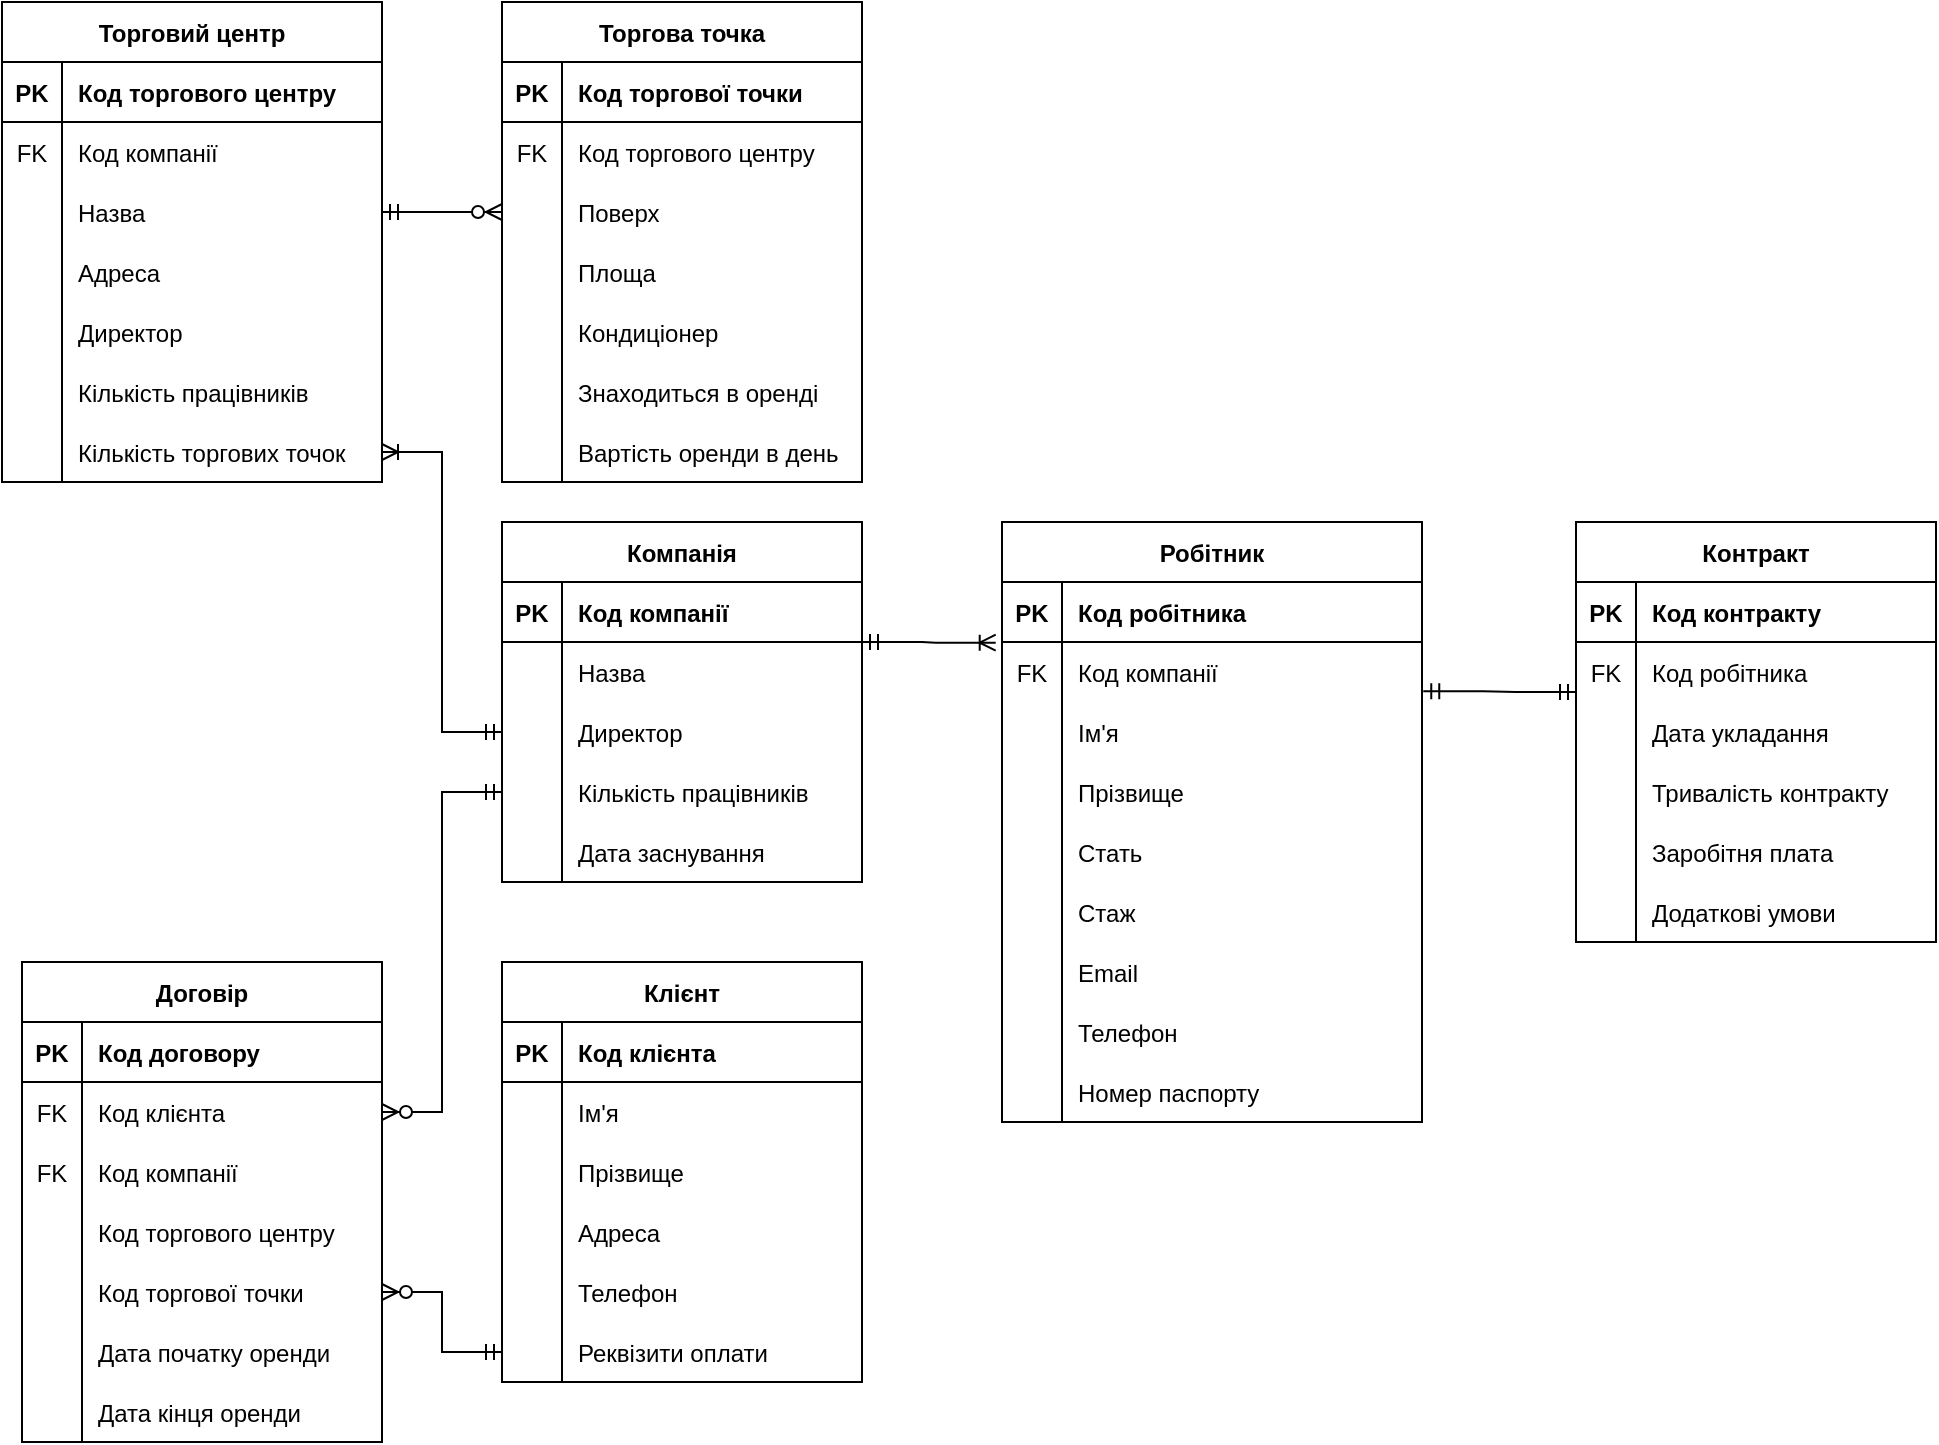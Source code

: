 <mxfile version="20.7.4" type="device"><diagram id="Esreg4ZEjZRQ2JiG6qIH" name="Page-1"><mxGraphModel dx="1969" dy="927" grid="1" gridSize="10" guides="1" tooltips="1" connect="1" arrows="1" fold="1" page="1" pageScale="1" pageWidth="827" pageHeight="1169" math="0" shadow="0"><root><mxCell id="0"/><mxCell id="1" parent="0"/><mxCell id="8ZHvWxAUhEfppY6pyDYb-1" value="Компанія" style="shape=table;startSize=30;container=1;collapsible=1;childLayout=tableLayout;fixedRows=1;rowLines=0;fontStyle=1;align=center;resizeLast=1;" parent="1" vertex="1"><mxGeometry x="290" y="280" width="180" height="180" as="geometry"><mxRectangle x="280" y="250" width="100" height="30" as="alternateBounds"/></mxGeometry></mxCell><mxCell id="8ZHvWxAUhEfppY6pyDYb-2" value="" style="shape=tableRow;horizontal=0;startSize=0;swimlaneHead=0;swimlaneBody=0;fillColor=none;collapsible=0;dropTarget=0;points=[[0,0.5],[1,0.5]];portConstraint=eastwest;top=0;left=0;right=0;bottom=1;" parent="8ZHvWxAUhEfppY6pyDYb-1" vertex="1"><mxGeometry y="30" width="180" height="30" as="geometry"/></mxCell><mxCell id="8ZHvWxAUhEfppY6pyDYb-3" value="PK" style="shape=partialRectangle;connectable=0;fillColor=none;top=0;left=0;bottom=0;right=0;fontStyle=1;overflow=hidden;" parent="8ZHvWxAUhEfppY6pyDYb-2" vertex="1"><mxGeometry width="30" height="30" as="geometry"><mxRectangle width="30" height="30" as="alternateBounds"/></mxGeometry></mxCell><mxCell id="8ZHvWxAUhEfppY6pyDYb-4" value="Код компанії" style="shape=partialRectangle;connectable=0;fillColor=none;top=0;left=0;bottom=0;right=0;align=left;spacingLeft=6;fontStyle=1;overflow=hidden;" parent="8ZHvWxAUhEfppY6pyDYb-2" vertex="1"><mxGeometry x="30" width="150" height="30" as="geometry"><mxRectangle width="150" height="30" as="alternateBounds"/></mxGeometry></mxCell><mxCell id="8ZHvWxAUhEfppY6pyDYb-173" value="" style="shape=tableRow;horizontal=0;startSize=0;swimlaneHead=0;swimlaneBody=0;fillColor=none;collapsible=0;dropTarget=0;points=[[0,0.5],[1,0.5]];portConstraint=eastwest;top=0;left=0;right=0;bottom=0;" parent="8ZHvWxAUhEfppY6pyDYb-1" vertex="1"><mxGeometry y="60" width="180" height="30" as="geometry"/></mxCell><mxCell id="8ZHvWxAUhEfppY6pyDYb-174" value="" style="shape=partialRectangle;connectable=0;fillColor=none;top=0;left=0;bottom=0;right=0;editable=1;overflow=hidden;" parent="8ZHvWxAUhEfppY6pyDYb-173" vertex="1"><mxGeometry width="30" height="30" as="geometry"><mxRectangle width="30" height="30" as="alternateBounds"/></mxGeometry></mxCell><mxCell id="8ZHvWxAUhEfppY6pyDYb-175" value="Назва" style="shape=partialRectangle;connectable=0;fillColor=none;top=0;left=0;bottom=0;right=0;align=left;spacingLeft=6;overflow=hidden;" parent="8ZHvWxAUhEfppY6pyDYb-173" vertex="1"><mxGeometry x="30" width="150" height="30" as="geometry"><mxRectangle width="150" height="30" as="alternateBounds"/></mxGeometry></mxCell><mxCell id="8ZHvWxAUhEfppY6pyDYb-5" value="" style="shape=tableRow;horizontal=0;startSize=0;swimlaneHead=0;swimlaneBody=0;fillColor=none;collapsible=0;dropTarget=0;points=[[0,0.5],[1,0.5]];portConstraint=eastwest;top=0;left=0;right=0;bottom=0;" parent="8ZHvWxAUhEfppY6pyDYb-1" vertex="1"><mxGeometry y="90" width="180" height="30" as="geometry"/></mxCell><mxCell id="8ZHvWxAUhEfppY6pyDYb-6" value="" style="shape=partialRectangle;connectable=0;fillColor=none;top=0;left=0;bottom=0;right=0;editable=1;overflow=hidden;" parent="8ZHvWxAUhEfppY6pyDYb-5" vertex="1"><mxGeometry width="30" height="30" as="geometry"><mxRectangle width="30" height="30" as="alternateBounds"/></mxGeometry></mxCell><mxCell id="8ZHvWxAUhEfppY6pyDYb-7" value="Директор" style="shape=partialRectangle;connectable=0;fillColor=none;top=0;left=0;bottom=0;right=0;align=left;spacingLeft=6;overflow=hidden;" parent="8ZHvWxAUhEfppY6pyDYb-5" vertex="1"><mxGeometry x="30" width="150" height="30" as="geometry"><mxRectangle width="150" height="30" as="alternateBounds"/></mxGeometry></mxCell><mxCell id="8ZHvWxAUhEfppY6pyDYb-8" value="" style="shape=tableRow;horizontal=0;startSize=0;swimlaneHead=0;swimlaneBody=0;fillColor=none;collapsible=0;dropTarget=0;points=[[0,0.5],[1,0.5]];portConstraint=eastwest;top=0;left=0;right=0;bottom=0;" parent="8ZHvWxAUhEfppY6pyDYb-1" vertex="1"><mxGeometry y="120" width="180" height="30" as="geometry"/></mxCell><mxCell id="8ZHvWxAUhEfppY6pyDYb-9" value="" style="shape=partialRectangle;connectable=0;fillColor=none;top=0;left=0;bottom=0;right=0;editable=1;overflow=hidden;" parent="8ZHvWxAUhEfppY6pyDYb-8" vertex="1"><mxGeometry width="30" height="30" as="geometry"><mxRectangle width="30" height="30" as="alternateBounds"/></mxGeometry></mxCell><mxCell id="8ZHvWxAUhEfppY6pyDYb-10" value="Кількість працівників" style="shape=partialRectangle;connectable=0;fillColor=none;top=0;left=0;bottom=0;right=0;align=left;spacingLeft=6;overflow=hidden;" parent="8ZHvWxAUhEfppY6pyDYb-8" vertex="1"><mxGeometry x="30" width="150" height="30" as="geometry"><mxRectangle width="150" height="30" as="alternateBounds"/></mxGeometry></mxCell><mxCell id="8ZHvWxAUhEfppY6pyDYb-158" value="" style="shape=tableRow;horizontal=0;startSize=0;swimlaneHead=0;swimlaneBody=0;fillColor=none;collapsible=0;dropTarget=0;points=[[0,0.5],[1,0.5]];portConstraint=eastwest;top=0;left=0;right=0;bottom=0;" parent="8ZHvWxAUhEfppY6pyDYb-1" vertex="1"><mxGeometry y="150" width="180" height="30" as="geometry"/></mxCell><mxCell id="8ZHvWxAUhEfppY6pyDYb-159" value="" style="shape=partialRectangle;connectable=0;fillColor=none;top=0;left=0;bottom=0;right=0;editable=1;overflow=hidden;" parent="8ZHvWxAUhEfppY6pyDYb-158" vertex="1"><mxGeometry width="30" height="30" as="geometry"><mxRectangle width="30" height="30" as="alternateBounds"/></mxGeometry></mxCell><mxCell id="8ZHvWxAUhEfppY6pyDYb-160" value="Дата заснування" style="shape=partialRectangle;connectable=0;fillColor=none;top=0;left=0;bottom=0;right=0;align=left;spacingLeft=6;overflow=hidden;" parent="8ZHvWxAUhEfppY6pyDYb-158" vertex="1"><mxGeometry x="30" width="150" height="30" as="geometry"><mxRectangle width="150" height="30" as="alternateBounds"/></mxGeometry></mxCell><mxCell id="8ZHvWxAUhEfppY6pyDYb-14" value="Торговий центр" style="shape=table;startSize=30;container=1;collapsible=1;childLayout=tableLayout;fixedRows=1;rowLines=0;fontStyle=1;align=center;resizeLast=1;" parent="1" vertex="1"><mxGeometry x="40" y="20" width="190" height="240" as="geometry"><mxRectangle x="50" y="90" width="100" height="30" as="alternateBounds"/></mxGeometry></mxCell><mxCell id="8ZHvWxAUhEfppY6pyDYb-15" value="" style="shape=tableRow;horizontal=0;startSize=0;swimlaneHead=0;swimlaneBody=0;fillColor=none;collapsible=0;dropTarget=0;points=[[0,0.5],[1,0.5]];portConstraint=eastwest;top=0;left=0;right=0;bottom=1;" parent="8ZHvWxAUhEfppY6pyDYb-14" vertex="1"><mxGeometry y="30" width="190" height="30" as="geometry"/></mxCell><mxCell id="8ZHvWxAUhEfppY6pyDYb-16" value="PK" style="shape=partialRectangle;connectable=0;fillColor=none;top=0;left=0;bottom=0;right=0;fontStyle=1;overflow=hidden;" parent="8ZHvWxAUhEfppY6pyDYb-15" vertex="1"><mxGeometry width="30" height="30" as="geometry"><mxRectangle width="30" height="30" as="alternateBounds"/></mxGeometry></mxCell><mxCell id="8ZHvWxAUhEfppY6pyDYb-17" value="Код торгового центру" style="shape=partialRectangle;connectable=0;fillColor=none;top=0;left=0;bottom=0;right=0;align=left;spacingLeft=6;fontStyle=1;overflow=hidden;" parent="8ZHvWxAUhEfppY6pyDYb-15" vertex="1"><mxGeometry x="30" width="160" height="30" as="geometry"><mxRectangle width="160" height="30" as="alternateBounds"/></mxGeometry></mxCell><mxCell id="8ZHvWxAUhEfppY6pyDYb-210" value="" style="shape=tableRow;horizontal=0;startSize=0;swimlaneHead=0;swimlaneBody=0;fillColor=none;collapsible=0;dropTarget=0;points=[[0,0.5],[1,0.5]];portConstraint=eastwest;top=0;left=0;right=0;bottom=0;" parent="8ZHvWxAUhEfppY6pyDYb-14" vertex="1"><mxGeometry y="60" width="190" height="30" as="geometry"/></mxCell><mxCell id="8ZHvWxAUhEfppY6pyDYb-211" value="FK" style="shape=partialRectangle;connectable=0;fillColor=none;top=0;left=0;bottom=0;right=0;fontStyle=0;overflow=hidden;" parent="8ZHvWxAUhEfppY6pyDYb-210" vertex="1"><mxGeometry width="30" height="30" as="geometry"><mxRectangle width="30" height="30" as="alternateBounds"/></mxGeometry></mxCell><mxCell id="8ZHvWxAUhEfppY6pyDYb-212" value="Код компанії" style="shape=partialRectangle;connectable=0;fillColor=none;top=0;left=0;bottom=0;right=0;align=left;spacingLeft=6;fontStyle=0;overflow=hidden;" parent="8ZHvWxAUhEfppY6pyDYb-210" vertex="1"><mxGeometry x="30" width="160" height="30" as="geometry"><mxRectangle width="160" height="30" as="alternateBounds"/></mxGeometry></mxCell><mxCell id="8ZHvWxAUhEfppY6pyDYb-201" value="" style="shape=tableRow;horizontal=0;startSize=0;swimlaneHead=0;swimlaneBody=0;fillColor=none;collapsible=0;dropTarget=0;points=[[0,0.5],[1,0.5]];portConstraint=eastwest;top=0;left=0;right=0;bottom=0;" parent="8ZHvWxAUhEfppY6pyDYb-14" vertex="1"><mxGeometry y="90" width="190" height="30" as="geometry"/></mxCell><mxCell id="8ZHvWxAUhEfppY6pyDYb-202" value="" style="shape=partialRectangle;connectable=0;fillColor=none;top=0;left=0;bottom=0;right=0;editable=1;overflow=hidden;" parent="8ZHvWxAUhEfppY6pyDYb-201" vertex="1"><mxGeometry width="30" height="30" as="geometry"><mxRectangle width="30" height="30" as="alternateBounds"/></mxGeometry></mxCell><mxCell id="8ZHvWxAUhEfppY6pyDYb-203" value="Назва" style="shape=partialRectangle;connectable=0;fillColor=none;top=0;left=0;bottom=0;right=0;align=left;spacingLeft=6;overflow=hidden;" parent="8ZHvWxAUhEfppY6pyDYb-201" vertex="1"><mxGeometry x="30" width="160" height="30" as="geometry"><mxRectangle width="160" height="30" as="alternateBounds"/></mxGeometry></mxCell><mxCell id="8ZHvWxAUhEfppY6pyDYb-204" value="" style="shape=tableRow;horizontal=0;startSize=0;swimlaneHead=0;swimlaneBody=0;fillColor=none;collapsible=0;dropTarget=0;points=[[0,0.5],[1,0.5]];portConstraint=eastwest;top=0;left=0;right=0;bottom=0;" parent="8ZHvWxAUhEfppY6pyDYb-14" vertex="1"><mxGeometry y="120" width="190" height="30" as="geometry"/></mxCell><mxCell id="8ZHvWxAUhEfppY6pyDYb-205" value="" style="shape=partialRectangle;connectable=0;fillColor=none;top=0;left=0;bottom=0;right=0;editable=1;overflow=hidden;" parent="8ZHvWxAUhEfppY6pyDYb-204" vertex="1"><mxGeometry width="30" height="30" as="geometry"><mxRectangle width="30" height="30" as="alternateBounds"/></mxGeometry></mxCell><mxCell id="8ZHvWxAUhEfppY6pyDYb-206" value="Адреса" style="shape=partialRectangle;connectable=0;fillColor=none;top=0;left=0;bottom=0;right=0;align=left;spacingLeft=6;overflow=hidden;" parent="8ZHvWxAUhEfppY6pyDYb-204" vertex="1"><mxGeometry x="30" width="160" height="30" as="geometry"><mxRectangle width="160" height="30" as="alternateBounds"/></mxGeometry></mxCell><mxCell id="8ZHvWxAUhEfppY6pyDYb-18" value="" style="shape=tableRow;horizontal=0;startSize=0;swimlaneHead=0;swimlaneBody=0;fillColor=none;collapsible=0;dropTarget=0;points=[[0,0.5],[1,0.5]];portConstraint=eastwest;top=0;left=0;right=0;bottom=0;" parent="8ZHvWxAUhEfppY6pyDYb-14" vertex="1"><mxGeometry y="150" width="190" height="30" as="geometry"/></mxCell><mxCell id="8ZHvWxAUhEfppY6pyDYb-19" value="" style="shape=partialRectangle;connectable=0;fillColor=none;top=0;left=0;bottom=0;right=0;editable=1;overflow=hidden;" parent="8ZHvWxAUhEfppY6pyDYb-18" vertex="1"><mxGeometry width="30" height="30" as="geometry"><mxRectangle width="30" height="30" as="alternateBounds"/></mxGeometry></mxCell><mxCell id="8ZHvWxAUhEfppY6pyDYb-20" value="Директор" style="shape=partialRectangle;connectable=0;fillColor=none;top=0;left=0;bottom=0;right=0;align=left;spacingLeft=6;overflow=hidden;" parent="8ZHvWxAUhEfppY6pyDYb-18" vertex="1"><mxGeometry x="30" width="160" height="30" as="geometry"><mxRectangle width="160" height="30" as="alternateBounds"/></mxGeometry></mxCell><mxCell id="8ZHvWxAUhEfppY6pyDYb-21" value="" style="shape=tableRow;horizontal=0;startSize=0;swimlaneHead=0;swimlaneBody=0;fillColor=none;collapsible=0;dropTarget=0;points=[[0,0.5],[1,0.5]];portConstraint=eastwest;top=0;left=0;right=0;bottom=0;" parent="8ZHvWxAUhEfppY6pyDYb-14" vertex="1"><mxGeometry y="180" width="190" height="30" as="geometry"/></mxCell><mxCell id="8ZHvWxAUhEfppY6pyDYb-22" value="" style="shape=partialRectangle;connectable=0;fillColor=none;top=0;left=0;bottom=0;right=0;editable=1;overflow=hidden;" parent="8ZHvWxAUhEfppY6pyDYb-21" vertex="1"><mxGeometry width="30" height="30" as="geometry"><mxRectangle width="30" height="30" as="alternateBounds"/></mxGeometry></mxCell><mxCell id="8ZHvWxAUhEfppY6pyDYb-23" value="Кількість працівників" style="shape=partialRectangle;connectable=0;fillColor=none;top=0;left=0;bottom=0;right=0;align=left;spacingLeft=6;overflow=hidden;" parent="8ZHvWxAUhEfppY6pyDYb-21" vertex="1"><mxGeometry x="30" width="160" height="30" as="geometry"><mxRectangle width="160" height="30" as="alternateBounds"/></mxGeometry></mxCell><mxCell id="8ZHvWxAUhEfppY6pyDYb-24" value="" style="shape=tableRow;horizontal=0;startSize=0;swimlaneHead=0;swimlaneBody=0;fillColor=none;collapsible=0;dropTarget=0;points=[[0,0.5],[1,0.5]];portConstraint=eastwest;top=0;left=0;right=0;bottom=0;" parent="8ZHvWxAUhEfppY6pyDYb-14" vertex="1"><mxGeometry y="210" width="190" height="30" as="geometry"/></mxCell><mxCell id="8ZHvWxAUhEfppY6pyDYb-25" value="" style="shape=partialRectangle;connectable=0;fillColor=none;top=0;left=0;bottom=0;right=0;editable=1;overflow=hidden;" parent="8ZHvWxAUhEfppY6pyDYb-24" vertex="1"><mxGeometry width="30" height="30" as="geometry"><mxRectangle width="30" height="30" as="alternateBounds"/></mxGeometry></mxCell><mxCell id="8ZHvWxAUhEfppY6pyDYb-26" value="Кількість торгових точок" style="shape=partialRectangle;connectable=0;fillColor=none;top=0;left=0;bottom=0;right=0;align=left;spacingLeft=6;overflow=hidden;" parent="8ZHvWxAUhEfppY6pyDYb-24" vertex="1"><mxGeometry x="30" width="160" height="30" as="geometry"><mxRectangle width="160" height="30" as="alternateBounds"/></mxGeometry></mxCell><mxCell id="8ZHvWxAUhEfppY6pyDYb-27" value="Торгова точка" style="shape=table;startSize=30;container=1;collapsible=1;childLayout=tableLayout;fixedRows=1;rowLines=0;fontStyle=1;align=center;resizeLast=1;" parent="1" vertex="1"><mxGeometry x="290" y="20" width="180" height="240" as="geometry"><mxRectangle x="50" y="90" width="100" height="30" as="alternateBounds"/></mxGeometry></mxCell><mxCell id="8ZHvWxAUhEfppY6pyDYb-28" value="" style="shape=tableRow;horizontal=0;startSize=0;swimlaneHead=0;swimlaneBody=0;fillColor=none;collapsible=0;dropTarget=0;points=[[0,0.5],[1,0.5]];portConstraint=eastwest;top=0;left=0;right=0;bottom=1;" parent="8ZHvWxAUhEfppY6pyDYb-27" vertex="1"><mxGeometry y="30" width="180" height="30" as="geometry"/></mxCell><mxCell id="8ZHvWxAUhEfppY6pyDYb-29" value="PK" style="shape=partialRectangle;connectable=0;fillColor=none;top=0;left=0;bottom=0;right=0;fontStyle=1;overflow=hidden;" parent="8ZHvWxAUhEfppY6pyDYb-28" vertex="1"><mxGeometry width="30" height="30" as="geometry"><mxRectangle width="30" height="30" as="alternateBounds"/></mxGeometry></mxCell><mxCell id="8ZHvWxAUhEfppY6pyDYb-30" value="Код торгової точки" style="shape=partialRectangle;connectable=0;fillColor=none;top=0;left=0;bottom=0;right=0;align=left;spacingLeft=6;fontStyle=1;overflow=hidden;" parent="8ZHvWxAUhEfppY6pyDYb-28" vertex="1"><mxGeometry x="30" width="150" height="30" as="geometry"><mxRectangle width="150" height="30" as="alternateBounds"/></mxGeometry></mxCell><mxCell id="8ZHvWxAUhEfppY6pyDYb-207" value="" style="shape=tableRow;horizontal=0;startSize=0;swimlaneHead=0;swimlaneBody=0;fillColor=none;collapsible=0;dropTarget=0;points=[[0,0.5],[1,0.5]];portConstraint=eastwest;top=0;left=0;right=0;bottom=0;" parent="8ZHvWxAUhEfppY6pyDYb-27" vertex="1"><mxGeometry y="60" width="180" height="30" as="geometry"/></mxCell><mxCell id="8ZHvWxAUhEfppY6pyDYb-208" value="FK" style="shape=partialRectangle;connectable=0;fillColor=none;top=0;left=0;bottom=0;right=0;fontStyle=0;overflow=hidden;" parent="8ZHvWxAUhEfppY6pyDYb-207" vertex="1"><mxGeometry width="30" height="30" as="geometry"><mxRectangle width="30" height="30" as="alternateBounds"/></mxGeometry></mxCell><mxCell id="8ZHvWxAUhEfppY6pyDYb-209" value="Код торгового центру" style="shape=partialRectangle;connectable=0;fillColor=none;top=0;left=0;bottom=0;right=0;align=left;spacingLeft=6;fontStyle=0;overflow=hidden;" parent="8ZHvWxAUhEfppY6pyDYb-207" vertex="1"><mxGeometry x="30" width="150" height="30" as="geometry"><mxRectangle width="150" height="30" as="alternateBounds"/></mxGeometry></mxCell><mxCell id="8ZHvWxAUhEfppY6pyDYb-31" value="" style="shape=tableRow;horizontal=0;startSize=0;swimlaneHead=0;swimlaneBody=0;fillColor=none;collapsible=0;dropTarget=0;points=[[0,0.5],[1,0.5]];portConstraint=eastwest;top=0;left=0;right=0;bottom=0;" parent="8ZHvWxAUhEfppY6pyDYb-27" vertex="1"><mxGeometry y="90" width="180" height="30" as="geometry"/></mxCell><mxCell id="8ZHvWxAUhEfppY6pyDYb-32" value="" style="shape=partialRectangle;connectable=0;fillColor=none;top=0;left=0;bottom=0;right=0;editable=1;overflow=hidden;" parent="8ZHvWxAUhEfppY6pyDYb-31" vertex="1"><mxGeometry width="30" height="30" as="geometry"><mxRectangle width="30" height="30" as="alternateBounds"/></mxGeometry></mxCell><mxCell id="8ZHvWxAUhEfppY6pyDYb-33" value="Поверх" style="shape=partialRectangle;connectable=0;fillColor=none;top=0;left=0;bottom=0;right=0;align=left;spacingLeft=6;overflow=hidden;" parent="8ZHvWxAUhEfppY6pyDYb-31" vertex="1"><mxGeometry x="30" width="150" height="30" as="geometry"><mxRectangle width="150" height="30" as="alternateBounds"/></mxGeometry></mxCell><mxCell id="8ZHvWxAUhEfppY6pyDYb-34" value="" style="shape=tableRow;horizontal=0;startSize=0;swimlaneHead=0;swimlaneBody=0;fillColor=none;collapsible=0;dropTarget=0;points=[[0,0.5],[1,0.5]];portConstraint=eastwest;top=0;left=0;right=0;bottom=0;" parent="8ZHvWxAUhEfppY6pyDYb-27" vertex="1"><mxGeometry y="120" width="180" height="30" as="geometry"/></mxCell><mxCell id="8ZHvWxAUhEfppY6pyDYb-35" value="" style="shape=partialRectangle;connectable=0;fillColor=none;top=0;left=0;bottom=0;right=0;editable=1;overflow=hidden;" parent="8ZHvWxAUhEfppY6pyDYb-34" vertex="1"><mxGeometry width="30" height="30" as="geometry"><mxRectangle width="30" height="30" as="alternateBounds"/></mxGeometry></mxCell><mxCell id="8ZHvWxAUhEfppY6pyDYb-36" value="Площа" style="shape=partialRectangle;connectable=0;fillColor=none;top=0;left=0;bottom=0;right=0;align=left;spacingLeft=6;overflow=hidden;" parent="8ZHvWxAUhEfppY6pyDYb-34" vertex="1"><mxGeometry x="30" width="150" height="30" as="geometry"><mxRectangle width="150" height="30" as="alternateBounds"/></mxGeometry></mxCell><mxCell id="8ZHvWxAUhEfppY6pyDYb-37" value="" style="shape=tableRow;horizontal=0;startSize=0;swimlaneHead=0;swimlaneBody=0;fillColor=none;collapsible=0;dropTarget=0;points=[[0,0.5],[1,0.5]];portConstraint=eastwest;top=0;left=0;right=0;bottom=0;" parent="8ZHvWxAUhEfppY6pyDYb-27" vertex="1"><mxGeometry y="150" width="180" height="30" as="geometry"/></mxCell><mxCell id="8ZHvWxAUhEfppY6pyDYb-38" value="" style="shape=partialRectangle;connectable=0;fillColor=none;top=0;left=0;bottom=0;right=0;editable=1;overflow=hidden;" parent="8ZHvWxAUhEfppY6pyDYb-37" vertex="1"><mxGeometry width="30" height="30" as="geometry"><mxRectangle width="30" height="30" as="alternateBounds"/></mxGeometry></mxCell><mxCell id="8ZHvWxAUhEfppY6pyDYb-39" value="Кондиціонер" style="shape=partialRectangle;connectable=0;fillColor=none;top=0;left=0;bottom=0;right=0;align=left;spacingLeft=6;overflow=hidden;" parent="8ZHvWxAUhEfppY6pyDYb-37" vertex="1"><mxGeometry x="30" width="150" height="30" as="geometry"><mxRectangle width="150" height="30" as="alternateBounds"/></mxGeometry></mxCell><mxCell id="6Y2DW5wrYZs1IBwz4pZd-18" value="" style="shape=tableRow;horizontal=0;startSize=0;swimlaneHead=0;swimlaneBody=0;fillColor=none;collapsible=0;dropTarget=0;points=[[0,0.5],[1,0.5]];portConstraint=eastwest;top=0;left=0;right=0;bottom=0;" parent="8ZHvWxAUhEfppY6pyDYb-27" vertex="1"><mxGeometry y="180" width="180" height="30" as="geometry"/></mxCell><mxCell id="6Y2DW5wrYZs1IBwz4pZd-19" value="" style="shape=partialRectangle;connectable=0;fillColor=none;top=0;left=0;bottom=0;right=0;editable=1;overflow=hidden;" parent="6Y2DW5wrYZs1IBwz4pZd-18" vertex="1"><mxGeometry width="30" height="30" as="geometry"><mxRectangle width="30" height="30" as="alternateBounds"/></mxGeometry></mxCell><mxCell id="6Y2DW5wrYZs1IBwz4pZd-20" value="Знаходиться в оренді" style="shape=partialRectangle;connectable=0;fillColor=none;top=0;left=0;bottom=0;right=0;align=left;spacingLeft=6;overflow=hidden;" parent="6Y2DW5wrYZs1IBwz4pZd-18" vertex="1"><mxGeometry x="30" width="150" height="30" as="geometry"><mxRectangle width="150" height="30" as="alternateBounds"/></mxGeometry></mxCell><mxCell id="8ZHvWxAUhEfppY6pyDYb-73" value="" style="shape=tableRow;horizontal=0;startSize=0;swimlaneHead=0;swimlaneBody=0;fillColor=none;collapsible=0;dropTarget=0;points=[[0,0.5],[1,0.5]];portConstraint=eastwest;top=0;left=0;right=0;bottom=0;" parent="8ZHvWxAUhEfppY6pyDYb-27" vertex="1"><mxGeometry y="210" width="180" height="30" as="geometry"/></mxCell><mxCell id="8ZHvWxAUhEfppY6pyDYb-74" value="" style="shape=partialRectangle;connectable=0;fillColor=none;top=0;left=0;bottom=0;right=0;editable=1;overflow=hidden;" parent="8ZHvWxAUhEfppY6pyDYb-73" vertex="1"><mxGeometry width="30" height="30" as="geometry"><mxRectangle width="30" height="30" as="alternateBounds"/></mxGeometry></mxCell><mxCell id="8ZHvWxAUhEfppY6pyDYb-75" value="Вартість оренди в день" style="shape=partialRectangle;connectable=0;fillColor=none;top=0;left=0;bottom=0;right=0;align=left;spacingLeft=6;overflow=hidden;" parent="8ZHvWxAUhEfppY6pyDYb-73" vertex="1"><mxGeometry x="30" width="150" height="30" as="geometry"><mxRectangle width="150" height="30" as="alternateBounds"/></mxGeometry></mxCell><mxCell id="8ZHvWxAUhEfppY6pyDYb-40" value="Клієнт" style="shape=table;startSize=30;container=1;collapsible=1;childLayout=tableLayout;fixedRows=1;rowLines=0;fontStyle=1;align=center;resizeLast=1;" parent="1" vertex="1"><mxGeometry x="290" y="500" width="180" height="210" as="geometry"><mxRectangle x="50" y="90" width="100" height="30" as="alternateBounds"/></mxGeometry></mxCell><mxCell id="8ZHvWxAUhEfppY6pyDYb-41" value="" style="shape=tableRow;horizontal=0;startSize=0;swimlaneHead=0;swimlaneBody=0;fillColor=none;collapsible=0;dropTarget=0;points=[[0,0.5],[1,0.5]];portConstraint=eastwest;top=0;left=0;right=0;bottom=1;" parent="8ZHvWxAUhEfppY6pyDYb-40" vertex="1"><mxGeometry y="30" width="180" height="30" as="geometry"/></mxCell><mxCell id="8ZHvWxAUhEfppY6pyDYb-42" value="PK" style="shape=partialRectangle;connectable=0;fillColor=none;top=0;left=0;bottom=0;right=0;fontStyle=1;overflow=hidden;" parent="8ZHvWxAUhEfppY6pyDYb-41" vertex="1"><mxGeometry width="30" height="30" as="geometry"><mxRectangle width="30" height="30" as="alternateBounds"/></mxGeometry></mxCell><mxCell id="8ZHvWxAUhEfppY6pyDYb-43" value="Код клієнта" style="shape=partialRectangle;connectable=0;fillColor=none;top=0;left=0;bottom=0;right=0;align=left;spacingLeft=6;fontStyle=1;overflow=hidden;" parent="8ZHvWxAUhEfppY6pyDYb-41" vertex="1"><mxGeometry x="30" width="150" height="30" as="geometry"><mxRectangle width="150" height="30" as="alternateBounds"/></mxGeometry></mxCell><mxCell id="8ZHvWxAUhEfppY6pyDYb-44" value="" style="shape=tableRow;horizontal=0;startSize=0;swimlaneHead=0;swimlaneBody=0;fillColor=none;collapsible=0;dropTarget=0;points=[[0,0.5],[1,0.5]];portConstraint=eastwest;top=0;left=0;right=0;bottom=0;" parent="8ZHvWxAUhEfppY6pyDYb-40" vertex="1"><mxGeometry y="60" width="180" height="30" as="geometry"/></mxCell><mxCell id="8ZHvWxAUhEfppY6pyDYb-45" value="" style="shape=partialRectangle;connectable=0;fillColor=none;top=0;left=0;bottom=0;right=0;editable=1;overflow=hidden;" parent="8ZHvWxAUhEfppY6pyDYb-44" vertex="1"><mxGeometry width="30" height="30" as="geometry"><mxRectangle width="30" height="30" as="alternateBounds"/></mxGeometry></mxCell><mxCell id="8ZHvWxAUhEfppY6pyDYb-46" value="Ім'я" style="shape=partialRectangle;connectable=0;fillColor=none;top=0;left=0;bottom=0;right=0;align=left;spacingLeft=6;overflow=hidden;" parent="8ZHvWxAUhEfppY6pyDYb-44" vertex="1"><mxGeometry x="30" width="150" height="30" as="geometry"><mxRectangle width="150" height="30" as="alternateBounds"/></mxGeometry></mxCell><mxCell id="d-okymerI7hr6lzoLAW4-4" value="" style="shape=tableRow;horizontal=0;startSize=0;swimlaneHead=0;swimlaneBody=0;fillColor=none;collapsible=0;dropTarget=0;points=[[0,0.5],[1,0.5]];portConstraint=eastwest;top=0;left=0;right=0;bottom=0;" vertex="1" parent="8ZHvWxAUhEfppY6pyDYb-40"><mxGeometry y="90" width="180" height="30" as="geometry"/></mxCell><mxCell id="d-okymerI7hr6lzoLAW4-5" value="" style="shape=partialRectangle;connectable=0;fillColor=none;top=0;left=0;bottom=0;right=0;editable=1;overflow=hidden;" vertex="1" parent="d-okymerI7hr6lzoLAW4-4"><mxGeometry width="30" height="30" as="geometry"><mxRectangle width="30" height="30" as="alternateBounds"/></mxGeometry></mxCell><mxCell id="d-okymerI7hr6lzoLAW4-6" value="Прізвище" style="shape=partialRectangle;connectable=0;fillColor=none;top=0;left=0;bottom=0;right=0;align=left;spacingLeft=6;overflow=hidden;" vertex="1" parent="d-okymerI7hr6lzoLAW4-4"><mxGeometry x="30" width="150" height="30" as="geometry"><mxRectangle width="150" height="30" as="alternateBounds"/></mxGeometry></mxCell><mxCell id="8ZHvWxAUhEfppY6pyDYb-47" value="" style="shape=tableRow;horizontal=0;startSize=0;swimlaneHead=0;swimlaneBody=0;fillColor=none;collapsible=0;dropTarget=0;points=[[0,0.5],[1,0.5]];portConstraint=eastwest;top=0;left=0;right=0;bottom=0;" parent="8ZHvWxAUhEfppY6pyDYb-40" vertex="1"><mxGeometry y="120" width="180" height="30" as="geometry"/></mxCell><mxCell id="8ZHvWxAUhEfppY6pyDYb-48" value="" style="shape=partialRectangle;connectable=0;fillColor=none;top=0;left=0;bottom=0;right=0;editable=1;overflow=hidden;" parent="8ZHvWxAUhEfppY6pyDYb-47" vertex="1"><mxGeometry width="30" height="30" as="geometry"><mxRectangle width="30" height="30" as="alternateBounds"/></mxGeometry></mxCell><mxCell id="8ZHvWxAUhEfppY6pyDYb-49" value="Адреса" style="shape=partialRectangle;connectable=0;fillColor=none;top=0;left=0;bottom=0;right=0;align=left;spacingLeft=6;overflow=hidden;" parent="8ZHvWxAUhEfppY6pyDYb-47" vertex="1"><mxGeometry x="30" width="150" height="30" as="geometry"><mxRectangle width="150" height="30" as="alternateBounds"/></mxGeometry></mxCell><mxCell id="8ZHvWxAUhEfppY6pyDYb-50" value="" style="shape=tableRow;horizontal=0;startSize=0;swimlaneHead=0;swimlaneBody=0;fillColor=none;collapsible=0;dropTarget=0;points=[[0,0.5],[1,0.5]];portConstraint=eastwest;top=0;left=0;right=0;bottom=0;" parent="8ZHvWxAUhEfppY6pyDYb-40" vertex="1"><mxGeometry y="150" width="180" height="30" as="geometry"/></mxCell><mxCell id="8ZHvWxAUhEfppY6pyDYb-51" value="" style="shape=partialRectangle;connectable=0;fillColor=none;top=0;left=0;bottom=0;right=0;editable=1;overflow=hidden;" parent="8ZHvWxAUhEfppY6pyDYb-50" vertex="1"><mxGeometry width="30" height="30" as="geometry"><mxRectangle width="30" height="30" as="alternateBounds"/></mxGeometry></mxCell><mxCell id="8ZHvWxAUhEfppY6pyDYb-52" value="Телефон" style="shape=partialRectangle;connectable=0;fillColor=none;top=0;left=0;bottom=0;right=0;align=left;spacingLeft=6;overflow=hidden;" parent="8ZHvWxAUhEfppY6pyDYb-50" vertex="1"><mxGeometry x="30" width="150" height="30" as="geometry"><mxRectangle width="150" height="30" as="alternateBounds"/></mxGeometry></mxCell><mxCell id="8ZHvWxAUhEfppY6pyDYb-76" value="" style="shape=tableRow;horizontal=0;startSize=0;swimlaneHead=0;swimlaneBody=0;fillColor=none;collapsible=0;dropTarget=0;points=[[0,0.5],[1,0.5]];portConstraint=eastwest;top=0;left=0;right=0;bottom=0;" parent="8ZHvWxAUhEfppY6pyDYb-40" vertex="1"><mxGeometry y="180" width="180" height="30" as="geometry"/></mxCell><mxCell id="8ZHvWxAUhEfppY6pyDYb-77" value="" style="shape=partialRectangle;connectable=0;fillColor=none;top=0;left=0;bottom=0;right=0;editable=1;overflow=hidden;" parent="8ZHvWxAUhEfppY6pyDYb-76" vertex="1"><mxGeometry width="30" height="30" as="geometry"><mxRectangle width="30" height="30" as="alternateBounds"/></mxGeometry></mxCell><mxCell id="8ZHvWxAUhEfppY6pyDYb-78" value="Реквізити оплати" style="shape=partialRectangle;connectable=0;fillColor=none;top=0;left=0;bottom=0;right=0;align=left;spacingLeft=6;overflow=hidden;" parent="8ZHvWxAUhEfppY6pyDYb-76" vertex="1"><mxGeometry x="30" width="150" height="30" as="geometry"><mxRectangle width="150" height="30" as="alternateBounds"/></mxGeometry></mxCell><mxCell id="8ZHvWxAUhEfppY6pyDYb-53" value="Договір" style="shape=table;startSize=30;container=1;collapsible=1;childLayout=tableLayout;fixedRows=1;rowLines=0;fontStyle=1;align=center;resizeLast=1;" parent="1" vertex="1"><mxGeometry x="50" y="500" width="180" height="240" as="geometry"><mxRectangle x="50" y="90" width="100" height="30" as="alternateBounds"/></mxGeometry></mxCell><mxCell id="8ZHvWxAUhEfppY6pyDYb-54" value="" style="shape=tableRow;horizontal=0;startSize=0;swimlaneHead=0;swimlaneBody=0;fillColor=none;collapsible=0;dropTarget=0;points=[[0,0.5],[1,0.5]];portConstraint=eastwest;top=0;left=0;right=0;bottom=1;" parent="8ZHvWxAUhEfppY6pyDYb-53" vertex="1"><mxGeometry y="30" width="180" height="30" as="geometry"/></mxCell><mxCell id="8ZHvWxAUhEfppY6pyDYb-55" value="PK" style="shape=partialRectangle;connectable=0;fillColor=none;top=0;left=0;bottom=0;right=0;fontStyle=1;overflow=hidden;" parent="8ZHvWxAUhEfppY6pyDYb-54" vertex="1"><mxGeometry width="30" height="30" as="geometry"><mxRectangle width="30" height="30" as="alternateBounds"/></mxGeometry></mxCell><mxCell id="8ZHvWxAUhEfppY6pyDYb-56" value="Код договору" style="shape=partialRectangle;connectable=0;fillColor=none;top=0;left=0;bottom=0;right=0;align=left;spacingLeft=6;fontStyle=1;overflow=hidden;" parent="8ZHvWxAUhEfppY6pyDYb-54" vertex="1"><mxGeometry x="30" width="150" height="30" as="geometry"><mxRectangle width="150" height="30" as="alternateBounds"/></mxGeometry></mxCell><mxCell id="8ZHvWxAUhEfppY6pyDYb-152" value="" style="shape=tableRow;horizontal=0;startSize=0;swimlaneHead=0;swimlaneBody=0;fillColor=none;collapsible=0;dropTarget=0;points=[[0,0.5],[1,0.5]];portConstraint=eastwest;top=0;left=0;right=0;bottom=0;" parent="8ZHvWxAUhEfppY6pyDYb-53" vertex="1"><mxGeometry y="60" width="180" height="30" as="geometry"/></mxCell><mxCell id="8ZHvWxAUhEfppY6pyDYb-153" value="FK" style="shape=partialRectangle;connectable=0;fillColor=none;top=0;left=0;bottom=0;right=0;fontStyle=0;overflow=hidden;" parent="8ZHvWxAUhEfppY6pyDYb-152" vertex="1"><mxGeometry width="30" height="30" as="geometry"><mxRectangle width="30" height="30" as="alternateBounds"/></mxGeometry></mxCell><mxCell id="8ZHvWxAUhEfppY6pyDYb-154" value="Код клієнта" style="shape=partialRectangle;connectable=0;fillColor=none;top=0;left=0;bottom=0;right=0;align=left;spacingLeft=6;fontStyle=0;overflow=hidden;" parent="8ZHvWxAUhEfppY6pyDYb-152" vertex="1"><mxGeometry x="30" width="150" height="30" as="geometry"><mxRectangle width="150" height="30" as="alternateBounds"/></mxGeometry></mxCell><mxCell id="8ZHvWxAUhEfppY6pyDYb-155" value="" style="shape=tableRow;horizontal=0;startSize=0;swimlaneHead=0;swimlaneBody=0;fillColor=none;collapsible=0;dropTarget=0;points=[[0,0.5],[1,0.5]];portConstraint=eastwest;top=0;left=0;right=0;bottom=0;" parent="8ZHvWxAUhEfppY6pyDYb-53" vertex="1"><mxGeometry y="90" width="180" height="30" as="geometry"/></mxCell><mxCell id="8ZHvWxAUhEfppY6pyDYb-156" value="FK" style="shape=partialRectangle;connectable=0;fillColor=none;top=0;left=0;bottom=0;right=0;fontStyle=0;overflow=hidden;" parent="8ZHvWxAUhEfppY6pyDYb-155" vertex="1"><mxGeometry width="30" height="30" as="geometry"><mxRectangle width="30" height="30" as="alternateBounds"/></mxGeometry></mxCell><mxCell id="8ZHvWxAUhEfppY6pyDYb-157" value="Код компанії" style="shape=partialRectangle;connectable=0;fillColor=none;top=0;left=0;bottom=0;right=0;align=left;spacingLeft=6;fontStyle=0;overflow=hidden;" parent="8ZHvWxAUhEfppY6pyDYb-155" vertex="1"><mxGeometry x="30" width="150" height="30" as="geometry"><mxRectangle width="150" height="30" as="alternateBounds"/></mxGeometry></mxCell><mxCell id="8ZHvWxAUhEfppY6pyDYb-164" value="" style="shape=tableRow;horizontal=0;startSize=0;swimlaneHead=0;swimlaneBody=0;fillColor=none;collapsible=0;dropTarget=0;points=[[0,0.5],[1,0.5]];portConstraint=eastwest;top=0;left=0;right=0;bottom=0;" parent="8ZHvWxAUhEfppY6pyDYb-53" vertex="1"><mxGeometry y="120" width="180" height="30" as="geometry"/></mxCell><mxCell id="8ZHvWxAUhEfppY6pyDYb-165" value="" style="shape=partialRectangle;connectable=0;fillColor=none;top=0;left=0;bottom=0;right=0;editable=1;overflow=hidden;" parent="8ZHvWxAUhEfppY6pyDYb-164" vertex="1"><mxGeometry width="30" height="30" as="geometry"><mxRectangle width="30" height="30" as="alternateBounds"/></mxGeometry></mxCell><mxCell id="8ZHvWxAUhEfppY6pyDYb-166" value="Код торгового центру" style="shape=partialRectangle;connectable=0;fillColor=none;top=0;left=0;bottom=0;right=0;align=left;spacingLeft=6;overflow=hidden;" parent="8ZHvWxAUhEfppY6pyDYb-164" vertex="1"><mxGeometry x="30" width="150" height="30" as="geometry"><mxRectangle width="150" height="30" as="alternateBounds"/></mxGeometry></mxCell><mxCell id="8ZHvWxAUhEfppY6pyDYb-167" value="" style="shape=tableRow;horizontal=0;startSize=0;swimlaneHead=0;swimlaneBody=0;fillColor=none;collapsible=0;dropTarget=0;points=[[0,0.5],[1,0.5]];portConstraint=eastwest;top=0;left=0;right=0;bottom=0;" parent="8ZHvWxAUhEfppY6pyDYb-53" vertex="1"><mxGeometry y="150" width="180" height="30" as="geometry"/></mxCell><mxCell id="8ZHvWxAUhEfppY6pyDYb-168" value="" style="shape=partialRectangle;connectable=0;fillColor=none;top=0;left=0;bottom=0;right=0;editable=1;overflow=hidden;" parent="8ZHvWxAUhEfppY6pyDYb-167" vertex="1"><mxGeometry width="30" height="30" as="geometry"><mxRectangle width="30" height="30" as="alternateBounds"/></mxGeometry></mxCell><mxCell id="8ZHvWxAUhEfppY6pyDYb-169" value="Код торгової точки" style="shape=partialRectangle;connectable=0;fillColor=none;top=0;left=0;bottom=0;right=0;align=left;spacingLeft=6;overflow=hidden;" parent="8ZHvWxAUhEfppY6pyDYb-167" vertex="1"><mxGeometry x="30" width="150" height="30" as="geometry"><mxRectangle width="150" height="30" as="alternateBounds"/></mxGeometry></mxCell><mxCell id="8ZHvWxAUhEfppY6pyDYb-57" value="" style="shape=tableRow;horizontal=0;startSize=0;swimlaneHead=0;swimlaneBody=0;fillColor=none;collapsible=0;dropTarget=0;points=[[0,0.5],[1,0.5]];portConstraint=eastwest;top=0;left=0;right=0;bottom=0;" parent="8ZHvWxAUhEfppY6pyDYb-53" vertex="1"><mxGeometry y="180" width="180" height="30" as="geometry"/></mxCell><mxCell id="8ZHvWxAUhEfppY6pyDYb-58" value="" style="shape=partialRectangle;connectable=0;fillColor=none;top=0;left=0;bottom=0;right=0;editable=1;overflow=hidden;" parent="8ZHvWxAUhEfppY6pyDYb-57" vertex="1"><mxGeometry width="30" height="30" as="geometry"><mxRectangle width="30" height="30" as="alternateBounds"/></mxGeometry></mxCell><mxCell id="8ZHvWxAUhEfppY6pyDYb-59" value="Дата початку оренди" style="shape=partialRectangle;connectable=0;fillColor=none;top=0;left=0;bottom=0;right=0;align=left;spacingLeft=6;overflow=hidden;" parent="8ZHvWxAUhEfppY6pyDYb-57" vertex="1"><mxGeometry x="30" width="150" height="30" as="geometry"><mxRectangle width="150" height="30" as="alternateBounds"/></mxGeometry></mxCell><mxCell id="6Y2DW5wrYZs1IBwz4pZd-14" value="" style="shape=tableRow;horizontal=0;startSize=0;swimlaneHead=0;swimlaneBody=0;fillColor=none;collapsible=0;dropTarget=0;points=[[0,0.5],[1,0.5]];portConstraint=eastwest;top=0;left=0;right=0;bottom=0;" parent="8ZHvWxAUhEfppY6pyDYb-53" vertex="1"><mxGeometry y="210" width="180" height="30" as="geometry"/></mxCell><mxCell id="6Y2DW5wrYZs1IBwz4pZd-15" value="" style="shape=partialRectangle;connectable=0;fillColor=none;top=0;left=0;bottom=0;right=0;editable=1;overflow=hidden;" parent="6Y2DW5wrYZs1IBwz4pZd-14" vertex="1"><mxGeometry width="30" height="30" as="geometry"><mxRectangle width="30" height="30" as="alternateBounds"/></mxGeometry></mxCell><mxCell id="6Y2DW5wrYZs1IBwz4pZd-16" value="Дата кінця оренди" style="shape=partialRectangle;connectable=0;fillColor=none;top=0;left=0;bottom=0;right=0;align=left;spacingLeft=6;overflow=hidden;" parent="6Y2DW5wrYZs1IBwz4pZd-14" vertex="1"><mxGeometry x="30" width="150" height="30" as="geometry"><mxRectangle width="150" height="30" as="alternateBounds"/></mxGeometry></mxCell><mxCell id="8ZHvWxAUhEfppY6pyDYb-86" value="" style="edgeStyle=entityRelationEdgeStyle;fontSize=12;html=1;endArrow=ERoneToMany;startArrow=ERmandOne;rounded=0;exitX=0;exitY=0.5;exitDx=0;exitDy=0;entryX=1;entryY=0.5;entryDx=0;entryDy=0;" parent="1" source="8ZHvWxAUhEfppY6pyDYb-5" target="8ZHvWxAUhEfppY6pyDYb-24" edge="1"><mxGeometry width="100" height="100" relative="1" as="geometry"><mxPoint x="210" y="300" as="sourcePoint"/><mxPoint x="300" y="200" as="targetPoint"/></mxGeometry></mxCell><mxCell id="8ZHvWxAUhEfppY6pyDYb-87" value="" style="edgeStyle=entityRelationEdgeStyle;fontSize=12;html=1;endArrow=ERzeroToMany;startArrow=ERmandOne;rounded=0;exitX=1;exitY=0.5;exitDx=0;exitDy=0;entryX=0;entryY=0.5;entryDx=0;entryDy=0;" parent="1" source="8ZHvWxAUhEfppY6pyDYb-201" target="8ZHvWxAUhEfppY6pyDYb-31" edge="1"><mxGeometry width="100" height="100" relative="1" as="geometry"><mxPoint x="330" y="190" as="sourcePoint"/><mxPoint x="430" y="90" as="targetPoint"/></mxGeometry></mxCell><mxCell id="8ZHvWxAUhEfppY6pyDYb-88" value="" style="edgeStyle=entityRelationEdgeStyle;fontSize=12;html=1;endArrow=ERzeroToMany;startArrow=ERmandOne;rounded=0;exitX=0;exitY=0.5;exitDx=0;exitDy=0;entryX=1;entryY=0.5;entryDx=0;entryDy=0;" parent="1" source="8ZHvWxAUhEfppY6pyDYb-8" target="8ZHvWxAUhEfppY6pyDYb-152" edge="1"><mxGeometry width="100" height="100" relative="1" as="geometry"><mxPoint x="280" y="385" as="sourcePoint"/><mxPoint x="373" y="440" as="targetPoint"/></mxGeometry></mxCell><mxCell id="8ZHvWxAUhEfppY6pyDYb-89" value="" style="edgeStyle=entityRelationEdgeStyle;fontSize=12;html=1;endArrow=ERzeroToMany;startArrow=ERmandOne;rounded=0;exitX=0;exitY=0.5;exitDx=0;exitDy=0;entryX=1;entryY=0.5;entryDx=0;entryDy=0;" parent="1" source="8ZHvWxAUhEfppY6pyDYb-76" target="8ZHvWxAUhEfppY6pyDYb-167" edge="1"><mxGeometry width="100" height="100" relative="1" as="geometry"><mxPoint x="280" y="630" as="sourcePoint"/><mxPoint x="250" y="640" as="targetPoint"/></mxGeometry></mxCell><mxCell id="8ZHvWxAUhEfppY6pyDYb-90" value="Робітник" style="shape=table;startSize=30;container=1;collapsible=1;childLayout=tableLayout;fixedRows=1;rowLines=0;fontStyle=1;align=center;resizeLast=1;" parent="1" vertex="1"><mxGeometry x="540" y="280" width="210" height="300" as="geometry"><mxRectangle x="50" y="90" width="100" height="30" as="alternateBounds"/></mxGeometry></mxCell><mxCell id="8ZHvWxAUhEfppY6pyDYb-91" value="" style="shape=tableRow;horizontal=0;startSize=0;swimlaneHead=0;swimlaneBody=0;fillColor=none;collapsible=0;dropTarget=0;points=[[0,0.5],[1,0.5]];portConstraint=eastwest;top=0;left=0;right=0;bottom=1;" parent="8ZHvWxAUhEfppY6pyDYb-90" vertex="1"><mxGeometry y="30" width="210" height="30" as="geometry"/></mxCell><mxCell id="8ZHvWxAUhEfppY6pyDYb-92" value="PK" style="shape=partialRectangle;connectable=0;fillColor=none;top=0;left=0;bottom=0;right=0;fontStyle=1;overflow=hidden;" parent="8ZHvWxAUhEfppY6pyDYb-91" vertex="1"><mxGeometry width="30" height="30" as="geometry"><mxRectangle width="30" height="30" as="alternateBounds"/></mxGeometry></mxCell><mxCell id="8ZHvWxAUhEfppY6pyDYb-93" value="Код робітника" style="shape=partialRectangle;connectable=0;fillColor=none;top=0;left=0;bottom=0;right=0;align=left;spacingLeft=6;fontStyle=1;overflow=hidden;" parent="8ZHvWxAUhEfppY6pyDYb-91" vertex="1"><mxGeometry x="30" width="180" height="30" as="geometry"><mxRectangle width="180" height="30" as="alternateBounds"/></mxGeometry></mxCell><mxCell id="8ZHvWxAUhEfppY6pyDYb-103" value="" style="shape=tableRow;horizontal=0;startSize=0;swimlaneHead=0;swimlaneBody=0;fillColor=none;collapsible=0;dropTarget=0;points=[[0,0.5],[1,0.5]];portConstraint=eastwest;top=0;left=0;right=0;bottom=0;" parent="8ZHvWxAUhEfppY6pyDYb-90" vertex="1"><mxGeometry y="60" width="210" height="30" as="geometry"/></mxCell><mxCell id="8ZHvWxAUhEfppY6pyDYb-104" value="FK" style="shape=partialRectangle;connectable=0;fillColor=none;top=0;left=0;bottom=0;right=0;fontStyle=0;overflow=hidden;" parent="8ZHvWxAUhEfppY6pyDYb-103" vertex="1"><mxGeometry width="30" height="30" as="geometry"><mxRectangle width="30" height="30" as="alternateBounds"/></mxGeometry></mxCell><mxCell id="8ZHvWxAUhEfppY6pyDYb-105" value="Код компанії" style="shape=partialRectangle;connectable=0;fillColor=none;top=0;left=0;bottom=0;right=0;align=left;spacingLeft=6;fontStyle=0;overflow=hidden;" parent="8ZHvWxAUhEfppY6pyDYb-103" vertex="1"><mxGeometry x="30" width="180" height="30" as="geometry"><mxRectangle width="180" height="30" as="alternateBounds"/></mxGeometry></mxCell><mxCell id="8ZHvWxAUhEfppY6pyDYb-94" value="" style="shape=tableRow;horizontal=0;startSize=0;swimlaneHead=0;swimlaneBody=0;fillColor=none;collapsible=0;dropTarget=0;points=[[0,0.5],[1,0.5]];portConstraint=eastwest;top=0;left=0;right=0;bottom=0;" parent="8ZHvWxAUhEfppY6pyDYb-90" vertex="1"><mxGeometry y="90" width="210" height="30" as="geometry"/></mxCell><mxCell id="8ZHvWxAUhEfppY6pyDYb-95" value="" style="shape=partialRectangle;connectable=0;fillColor=none;top=0;left=0;bottom=0;right=0;editable=1;overflow=hidden;" parent="8ZHvWxAUhEfppY6pyDYb-94" vertex="1"><mxGeometry width="30" height="30" as="geometry"><mxRectangle width="30" height="30" as="alternateBounds"/></mxGeometry></mxCell><mxCell id="8ZHvWxAUhEfppY6pyDYb-96" value="Ім'я" style="shape=partialRectangle;connectable=0;fillColor=none;top=0;left=0;bottom=0;right=0;align=left;spacingLeft=6;overflow=hidden;" parent="8ZHvWxAUhEfppY6pyDYb-94" vertex="1"><mxGeometry x="30" width="180" height="30" as="geometry"><mxRectangle width="180" height="30" as="alternateBounds"/></mxGeometry></mxCell><mxCell id="d-okymerI7hr6lzoLAW4-1" value="" style="shape=tableRow;horizontal=0;startSize=0;swimlaneHead=0;swimlaneBody=0;fillColor=none;collapsible=0;dropTarget=0;points=[[0,0.5],[1,0.5]];portConstraint=eastwest;top=0;left=0;right=0;bottom=0;" vertex="1" parent="8ZHvWxAUhEfppY6pyDYb-90"><mxGeometry y="120" width="210" height="30" as="geometry"/></mxCell><mxCell id="d-okymerI7hr6lzoLAW4-2" value="" style="shape=partialRectangle;connectable=0;fillColor=none;top=0;left=0;bottom=0;right=0;editable=1;overflow=hidden;" vertex="1" parent="d-okymerI7hr6lzoLAW4-1"><mxGeometry width="30" height="30" as="geometry"><mxRectangle width="30" height="30" as="alternateBounds"/></mxGeometry></mxCell><mxCell id="d-okymerI7hr6lzoLAW4-3" value="Прізвище" style="shape=partialRectangle;connectable=0;fillColor=none;top=0;left=0;bottom=0;right=0;align=left;spacingLeft=6;overflow=hidden;" vertex="1" parent="d-okymerI7hr6lzoLAW4-1"><mxGeometry x="30" width="180" height="30" as="geometry"><mxRectangle width="180" height="30" as="alternateBounds"/></mxGeometry></mxCell><mxCell id="d-okymerI7hr6lzoLAW4-10" value="" style="shape=tableRow;horizontal=0;startSize=0;swimlaneHead=0;swimlaneBody=0;fillColor=none;collapsible=0;dropTarget=0;points=[[0,0.5],[1,0.5]];portConstraint=eastwest;top=0;left=0;right=0;bottom=0;" vertex="1" parent="8ZHvWxAUhEfppY6pyDYb-90"><mxGeometry y="150" width="210" height="30" as="geometry"/></mxCell><mxCell id="d-okymerI7hr6lzoLAW4-11" value="" style="shape=partialRectangle;connectable=0;fillColor=none;top=0;left=0;bottom=0;right=0;editable=1;overflow=hidden;" vertex="1" parent="d-okymerI7hr6lzoLAW4-10"><mxGeometry width="30" height="30" as="geometry"><mxRectangle width="30" height="30" as="alternateBounds"/></mxGeometry></mxCell><mxCell id="d-okymerI7hr6lzoLAW4-12" value="Стать" style="shape=partialRectangle;connectable=0;fillColor=none;top=0;left=0;bottom=0;right=0;align=left;spacingLeft=6;overflow=hidden;" vertex="1" parent="d-okymerI7hr6lzoLAW4-10"><mxGeometry x="30" width="180" height="30" as="geometry"><mxRectangle width="180" height="30" as="alternateBounds"/></mxGeometry></mxCell><mxCell id="8ZHvWxAUhEfppY6pyDYb-97" value="" style="shape=tableRow;horizontal=0;startSize=0;swimlaneHead=0;swimlaneBody=0;fillColor=none;collapsible=0;dropTarget=0;points=[[0,0.5],[1,0.5]];portConstraint=eastwest;top=0;left=0;right=0;bottom=0;" parent="8ZHvWxAUhEfppY6pyDYb-90" vertex="1"><mxGeometry y="180" width="210" height="30" as="geometry"/></mxCell><mxCell id="8ZHvWxAUhEfppY6pyDYb-98" value="" style="shape=partialRectangle;connectable=0;fillColor=none;top=0;left=0;bottom=0;right=0;editable=1;overflow=hidden;" parent="8ZHvWxAUhEfppY6pyDYb-97" vertex="1"><mxGeometry width="30" height="30" as="geometry"><mxRectangle width="30" height="30" as="alternateBounds"/></mxGeometry></mxCell><mxCell id="8ZHvWxAUhEfppY6pyDYb-99" value="Стаж" style="shape=partialRectangle;connectable=0;fillColor=none;top=0;left=0;bottom=0;right=0;align=left;spacingLeft=6;overflow=hidden;" parent="8ZHvWxAUhEfppY6pyDYb-97" vertex="1"><mxGeometry x="30" width="180" height="30" as="geometry"><mxRectangle width="180" height="30" as="alternateBounds"/></mxGeometry></mxCell><mxCell id="d-okymerI7hr6lzoLAW4-13" value="" style="shape=tableRow;horizontal=0;startSize=0;swimlaneHead=0;swimlaneBody=0;fillColor=none;collapsible=0;dropTarget=0;points=[[0,0.5],[1,0.5]];portConstraint=eastwest;top=0;left=0;right=0;bottom=0;" vertex="1" parent="8ZHvWxAUhEfppY6pyDYb-90"><mxGeometry y="210" width="210" height="30" as="geometry"/></mxCell><mxCell id="d-okymerI7hr6lzoLAW4-14" value="" style="shape=partialRectangle;connectable=0;fillColor=none;top=0;left=0;bottom=0;right=0;editable=1;overflow=hidden;" vertex="1" parent="d-okymerI7hr6lzoLAW4-13"><mxGeometry width="30" height="30" as="geometry"><mxRectangle width="30" height="30" as="alternateBounds"/></mxGeometry></mxCell><mxCell id="d-okymerI7hr6lzoLAW4-15" value="Email" style="shape=partialRectangle;connectable=0;fillColor=none;top=0;left=0;bottom=0;right=0;align=left;spacingLeft=6;overflow=hidden;" vertex="1" parent="d-okymerI7hr6lzoLAW4-13"><mxGeometry x="30" width="180" height="30" as="geometry"><mxRectangle width="180" height="30" as="alternateBounds"/></mxGeometry></mxCell><mxCell id="8ZHvWxAUhEfppY6pyDYb-100" value="" style="shape=tableRow;horizontal=0;startSize=0;swimlaneHead=0;swimlaneBody=0;fillColor=none;collapsible=0;dropTarget=0;points=[[0,0.5],[1,0.5]];portConstraint=eastwest;top=0;left=0;right=0;bottom=0;" parent="8ZHvWxAUhEfppY6pyDYb-90" vertex="1"><mxGeometry y="240" width="210" height="30" as="geometry"/></mxCell><mxCell id="8ZHvWxAUhEfppY6pyDYb-101" value="" style="shape=partialRectangle;connectable=0;fillColor=none;top=0;left=0;bottom=0;right=0;editable=1;overflow=hidden;" parent="8ZHvWxAUhEfppY6pyDYb-100" vertex="1"><mxGeometry width="30" height="30" as="geometry"><mxRectangle width="30" height="30" as="alternateBounds"/></mxGeometry></mxCell><mxCell id="8ZHvWxAUhEfppY6pyDYb-102" value="Телефон" style="shape=partialRectangle;connectable=0;fillColor=none;top=0;left=0;bottom=0;right=0;align=left;spacingLeft=6;overflow=hidden;" parent="8ZHvWxAUhEfppY6pyDYb-100" vertex="1"><mxGeometry x="30" width="180" height="30" as="geometry"><mxRectangle width="180" height="30" as="alternateBounds"/></mxGeometry></mxCell><mxCell id="8ZHvWxAUhEfppY6pyDYb-176" value="" style="shape=tableRow;horizontal=0;startSize=0;swimlaneHead=0;swimlaneBody=0;fillColor=none;collapsible=0;dropTarget=0;points=[[0,0.5],[1,0.5]];portConstraint=eastwest;top=0;left=0;right=0;bottom=0;" parent="8ZHvWxAUhEfppY6pyDYb-90" vertex="1"><mxGeometry y="270" width="210" height="30" as="geometry"/></mxCell><mxCell id="8ZHvWxAUhEfppY6pyDYb-177" value="" style="shape=partialRectangle;connectable=0;fillColor=none;top=0;left=0;bottom=0;right=0;editable=1;overflow=hidden;" parent="8ZHvWxAUhEfppY6pyDYb-176" vertex="1"><mxGeometry width="30" height="30" as="geometry"><mxRectangle width="30" height="30" as="alternateBounds"/></mxGeometry></mxCell><mxCell id="8ZHvWxAUhEfppY6pyDYb-178" value="Номер паспорту" style="shape=partialRectangle;connectable=0;fillColor=none;top=0;left=0;bottom=0;right=0;align=left;spacingLeft=6;overflow=hidden;" parent="8ZHvWxAUhEfppY6pyDYb-176" vertex="1"><mxGeometry x="30" width="180" height="30" as="geometry"><mxRectangle width="180" height="30" as="alternateBounds"/></mxGeometry></mxCell><mxCell id="8ZHvWxAUhEfppY6pyDYb-136" value="" style="edgeStyle=entityRelationEdgeStyle;fontSize=12;html=1;endArrow=ERmandOne;startArrow=ERmandOne;rounded=0;exitX=1.003;exitY=0.819;exitDx=0;exitDy=0;entryX=0;entryY=0.5;entryDx=0;entryDy=0;exitPerimeter=0;" parent="1" source="8ZHvWxAUhEfppY6pyDYb-103" edge="1"><mxGeometry width="100" height="100" relative="1" as="geometry"><mxPoint x="700" y="570" as="sourcePoint"/><mxPoint x="827" y="365" as="targetPoint"/></mxGeometry></mxCell><mxCell id="8ZHvWxAUhEfppY6pyDYb-137" value="" style="edgeStyle=entityRelationEdgeStyle;fontSize=12;html=1;endArrow=ERoneToMany;startArrow=ERmandOne;rounded=0;entryX=-0.015;entryY=0.012;entryDx=0;entryDy=0;entryPerimeter=0;" parent="1" target="8ZHvWxAUhEfppY6pyDYb-103" edge="1"><mxGeometry width="100" height="100" relative="1" as="geometry"><mxPoint x="470" y="340" as="sourcePoint"/><mxPoint x="560" y="240" as="targetPoint"/></mxGeometry></mxCell><mxCell id="8ZHvWxAUhEfppY6pyDYb-188" value="Контракт" style="shape=table;startSize=30;container=1;collapsible=1;childLayout=tableLayout;fixedRows=1;rowLines=0;fontStyle=1;align=center;resizeLast=1;" parent="1" vertex="1"><mxGeometry x="827" y="280" width="180" height="210" as="geometry"/></mxCell><mxCell id="8ZHvWxAUhEfppY6pyDYb-189" value="" style="shape=tableRow;horizontal=0;startSize=0;swimlaneHead=0;swimlaneBody=0;fillColor=none;collapsible=0;dropTarget=0;points=[[0,0.5],[1,0.5]];portConstraint=eastwest;top=0;left=0;right=0;bottom=1;" parent="8ZHvWxAUhEfppY6pyDYb-188" vertex="1"><mxGeometry y="30" width="180" height="30" as="geometry"/></mxCell><mxCell id="8ZHvWxAUhEfppY6pyDYb-190" value="PK" style="shape=partialRectangle;connectable=0;fillColor=none;top=0;left=0;bottom=0;right=0;fontStyle=1;overflow=hidden;" parent="8ZHvWxAUhEfppY6pyDYb-189" vertex="1"><mxGeometry width="30" height="30" as="geometry"><mxRectangle width="30" height="30" as="alternateBounds"/></mxGeometry></mxCell><mxCell id="8ZHvWxAUhEfppY6pyDYb-191" value="Код контракту" style="shape=partialRectangle;connectable=0;fillColor=none;top=0;left=0;bottom=0;right=0;align=left;spacingLeft=6;fontStyle=1;overflow=hidden;" parent="8ZHvWxAUhEfppY6pyDYb-189" vertex="1"><mxGeometry x="30" width="150" height="30" as="geometry"><mxRectangle width="150" height="30" as="alternateBounds"/></mxGeometry></mxCell><mxCell id="8ZHvWxAUhEfppY6pyDYb-192" value="" style="shape=tableRow;horizontal=0;startSize=0;swimlaneHead=0;swimlaneBody=0;fillColor=none;collapsible=0;dropTarget=0;points=[[0,0.5],[1,0.5]];portConstraint=eastwest;top=0;left=0;right=0;bottom=0;" parent="8ZHvWxAUhEfppY6pyDYb-188" vertex="1"><mxGeometry y="60" width="180" height="30" as="geometry"/></mxCell><mxCell id="8ZHvWxAUhEfppY6pyDYb-193" value="FK" style="shape=partialRectangle;connectable=0;fillColor=none;top=0;left=0;bottom=0;right=0;editable=1;overflow=hidden;" parent="8ZHvWxAUhEfppY6pyDYb-192" vertex="1"><mxGeometry width="30" height="30" as="geometry"><mxRectangle width="30" height="30" as="alternateBounds"/></mxGeometry></mxCell><mxCell id="8ZHvWxAUhEfppY6pyDYb-194" value="Код робітника" style="shape=partialRectangle;connectable=0;fillColor=none;top=0;left=0;bottom=0;right=0;align=left;spacingLeft=6;overflow=hidden;" parent="8ZHvWxAUhEfppY6pyDYb-192" vertex="1"><mxGeometry x="30" width="150" height="30" as="geometry"><mxRectangle width="150" height="30" as="alternateBounds"/></mxGeometry></mxCell><mxCell id="6Y2DW5wrYZs1IBwz4pZd-8" value="" style="shape=tableRow;horizontal=0;startSize=0;swimlaneHead=0;swimlaneBody=0;fillColor=none;collapsible=0;dropTarget=0;points=[[0,0.5],[1,0.5]];portConstraint=eastwest;top=0;left=0;right=0;bottom=0;" parent="8ZHvWxAUhEfppY6pyDYb-188" vertex="1"><mxGeometry y="90" width="180" height="30" as="geometry"/></mxCell><mxCell id="6Y2DW5wrYZs1IBwz4pZd-9" value="" style="shape=partialRectangle;connectable=0;fillColor=none;top=0;left=0;bottom=0;right=0;editable=1;overflow=hidden;" parent="6Y2DW5wrYZs1IBwz4pZd-8" vertex="1"><mxGeometry width="30" height="30" as="geometry"><mxRectangle width="30" height="30" as="alternateBounds"/></mxGeometry></mxCell><mxCell id="6Y2DW5wrYZs1IBwz4pZd-10" value="Дата укладання" style="shape=partialRectangle;connectable=0;fillColor=none;top=0;left=0;bottom=0;right=0;align=left;spacingLeft=6;overflow=hidden;" parent="6Y2DW5wrYZs1IBwz4pZd-8" vertex="1"><mxGeometry x="30" width="150" height="30" as="geometry"><mxRectangle width="150" height="30" as="alternateBounds"/></mxGeometry></mxCell><mxCell id="6Y2DW5wrYZs1IBwz4pZd-4" value="" style="shape=tableRow;horizontal=0;startSize=0;swimlaneHead=0;swimlaneBody=0;fillColor=none;collapsible=0;dropTarget=0;points=[[0,0.5],[1,0.5]];portConstraint=eastwest;top=0;left=0;right=0;bottom=0;" parent="8ZHvWxAUhEfppY6pyDYb-188" vertex="1"><mxGeometry y="120" width="180" height="30" as="geometry"/></mxCell><mxCell id="6Y2DW5wrYZs1IBwz4pZd-5" value="" style="shape=partialRectangle;connectable=0;fillColor=none;top=0;left=0;bottom=0;right=0;editable=1;overflow=hidden;" parent="6Y2DW5wrYZs1IBwz4pZd-4" vertex="1"><mxGeometry width="30" height="30" as="geometry"><mxRectangle width="30" height="30" as="alternateBounds"/></mxGeometry></mxCell><mxCell id="6Y2DW5wrYZs1IBwz4pZd-6" value="Тривалість контракту" style="shape=partialRectangle;connectable=0;fillColor=none;top=0;left=0;bottom=0;right=0;align=left;spacingLeft=6;overflow=hidden;" parent="6Y2DW5wrYZs1IBwz4pZd-4" vertex="1"><mxGeometry x="30" width="150" height="30" as="geometry"><mxRectangle width="150" height="30" as="alternateBounds"/></mxGeometry></mxCell><mxCell id="6Y2DW5wrYZs1IBwz4pZd-1" value="" style="shape=tableRow;horizontal=0;startSize=0;swimlaneHead=0;swimlaneBody=0;fillColor=none;collapsible=0;dropTarget=0;points=[[0,0.5],[1,0.5]];portConstraint=eastwest;top=0;left=0;right=0;bottom=0;" parent="8ZHvWxAUhEfppY6pyDYb-188" vertex="1"><mxGeometry y="150" width="180" height="30" as="geometry"/></mxCell><mxCell id="6Y2DW5wrYZs1IBwz4pZd-2" value="" style="shape=partialRectangle;connectable=0;fillColor=none;top=0;left=0;bottom=0;right=0;editable=1;overflow=hidden;" parent="6Y2DW5wrYZs1IBwz4pZd-1" vertex="1"><mxGeometry width="30" height="30" as="geometry"><mxRectangle width="30" height="30" as="alternateBounds"/></mxGeometry></mxCell><mxCell id="6Y2DW5wrYZs1IBwz4pZd-3" value="Заробітня плата" style="shape=partialRectangle;connectable=0;fillColor=none;top=0;left=0;bottom=0;right=0;align=left;spacingLeft=6;overflow=hidden;" parent="6Y2DW5wrYZs1IBwz4pZd-1" vertex="1"><mxGeometry x="30" width="150" height="30" as="geometry"><mxRectangle width="150" height="30" as="alternateBounds"/></mxGeometry></mxCell><mxCell id="6Y2DW5wrYZs1IBwz4pZd-11" value="" style="shape=tableRow;horizontal=0;startSize=0;swimlaneHead=0;swimlaneBody=0;fillColor=none;collapsible=0;dropTarget=0;points=[[0,0.5],[1,0.5]];portConstraint=eastwest;top=0;left=0;right=0;bottom=0;" parent="8ZHvWxAUhEfppY6pyDYb-188" vertex="1"><mxGeometry y="180" width="180" height="30" as="geometry"/></mxCell><mxCell id="6Y2DW5wrYZs1IBwz4pZd-12" value="" style="shape=partialRectangle;connectable=0;fillColor=none;top=0;left=0;bottom=0;right=0;editable=1;overflow=hidden;" parent="6Y2DW5wrYZs1IBwz4pZd-11" vertex="1"><mxGeometry width="30" height="30" as="geometry"><mxRectangle width="30" height="30" as="alternateBounds"/></mxGeometry></mxCell><mxCell id="6Y2DW5wrYZs1IBwz4pZd-13" value="Додаткові умови" style="shape=partialRectangle;connectable=0;fillColor=none;top=0;left=0;bottom=0;right=0;align=left;spacingLeft=6;overflow=hidden;" parent="6Y2DW5wrYZs1IBwz4pZd-11" vertex="1"><mxGeometry x="30" width="150" height="30" as="geometry"><mxRectangle width="150" height="30" as="alternateBounds"/></mxGeometry></mxCell></root></mxGraphModel></diagram></mxfile>